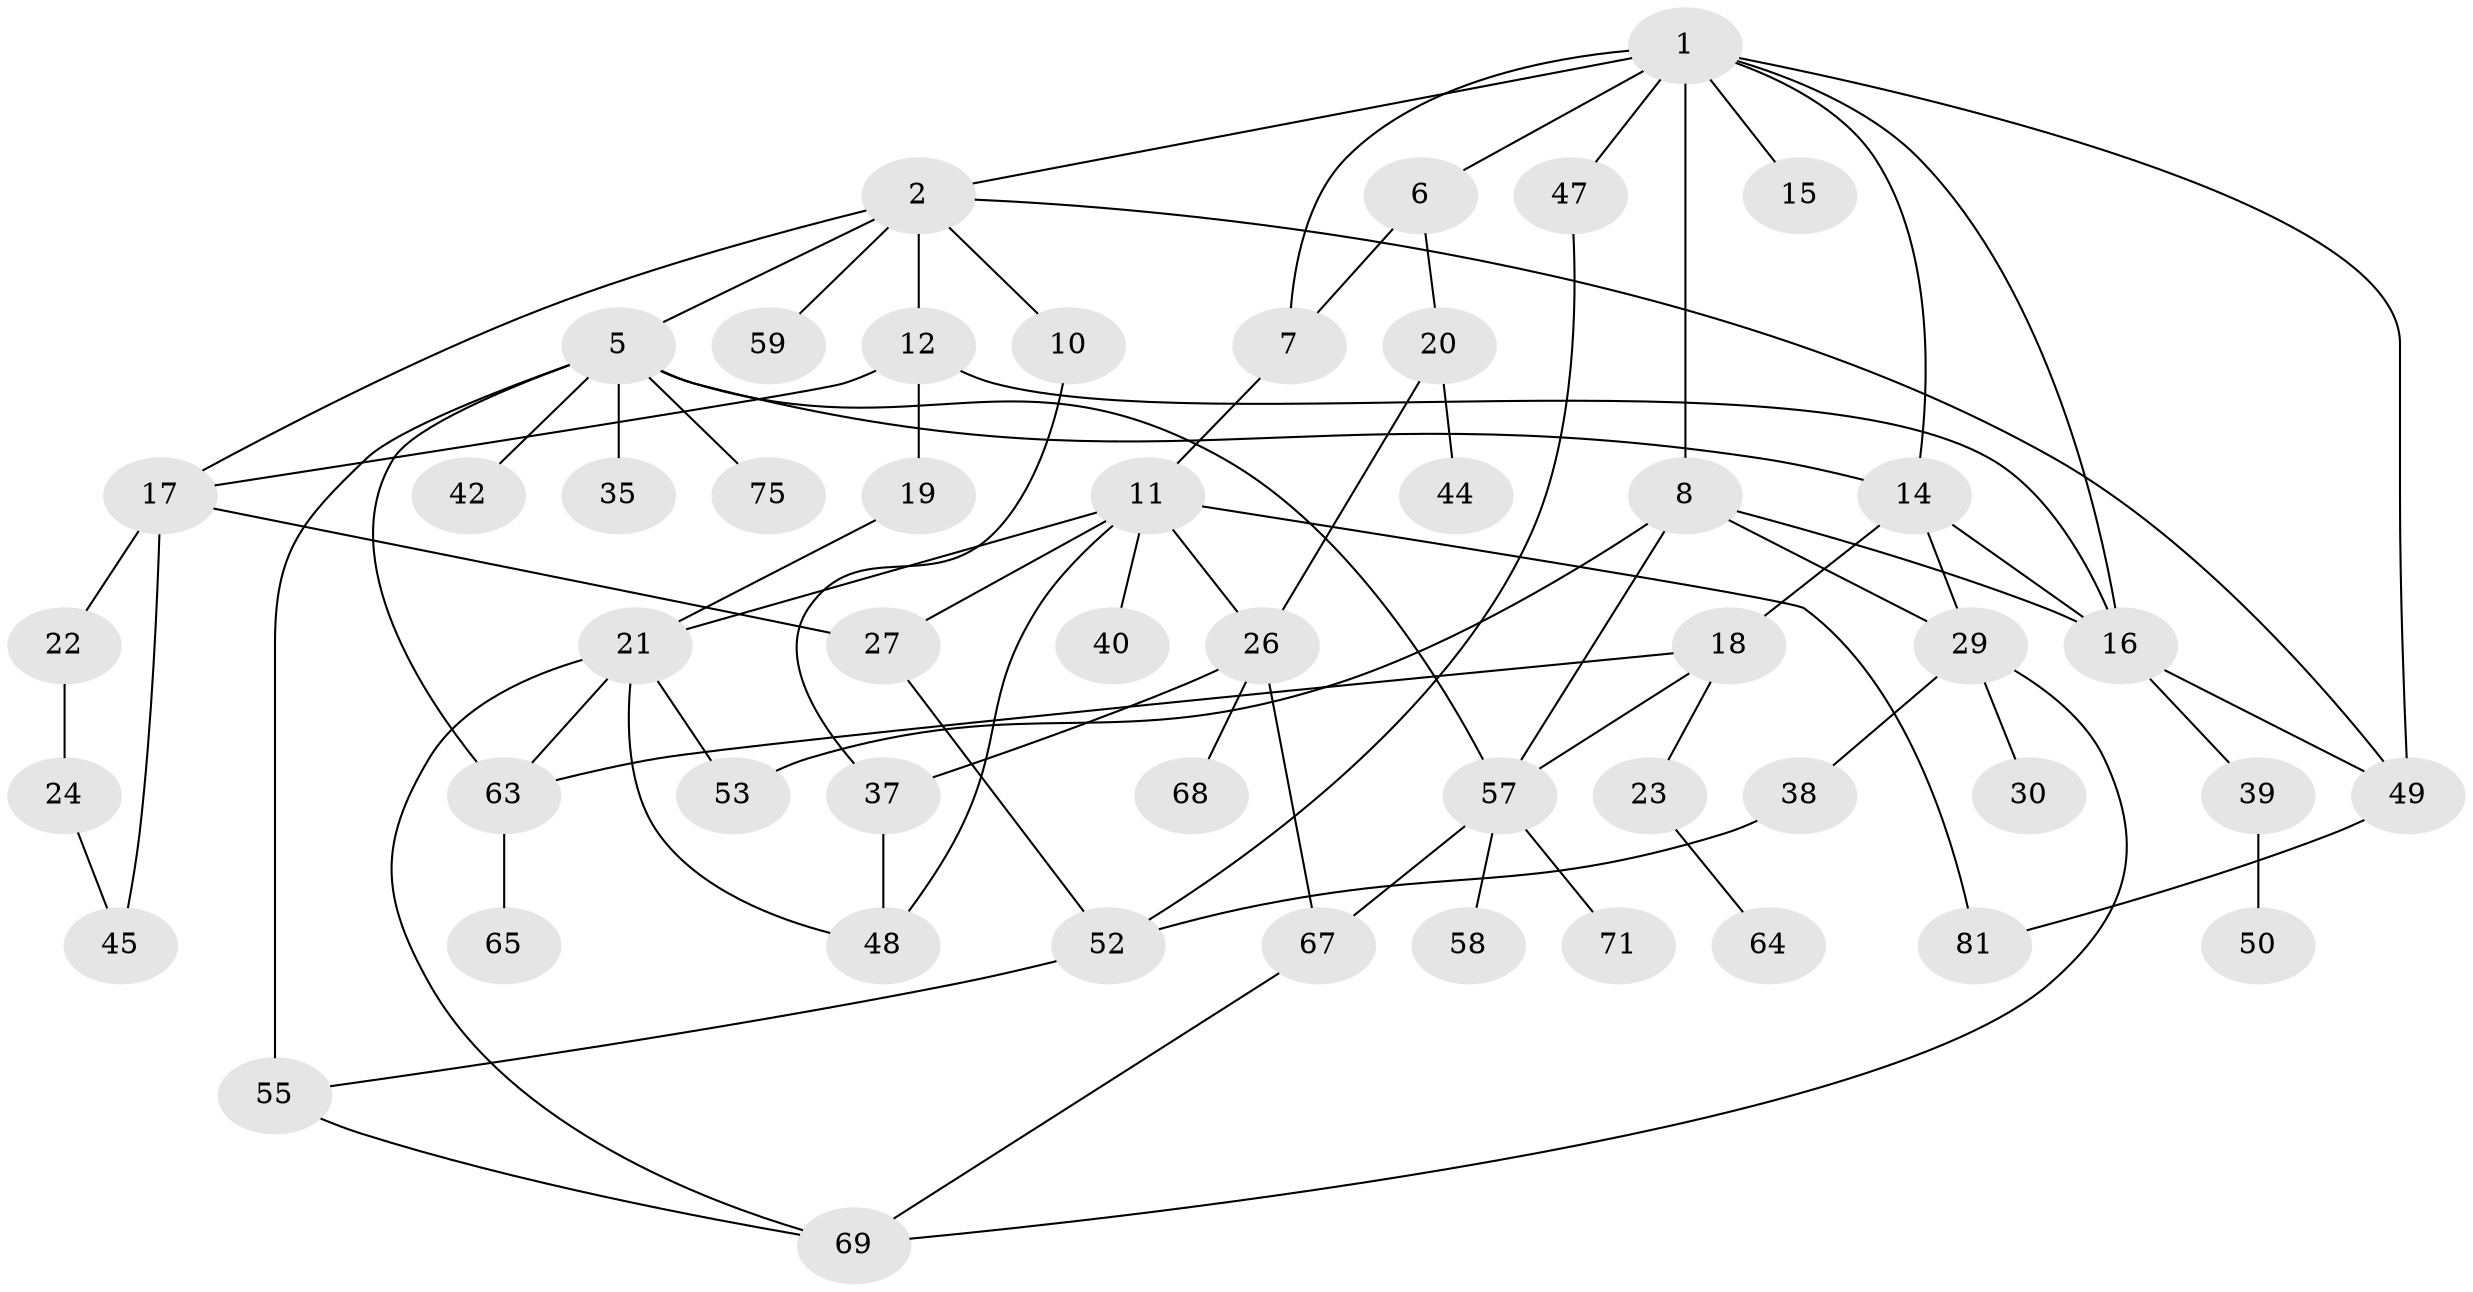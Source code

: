 // Generated by graph-tools (version 1.1) at 2025/23/03/03/25 07:23:33]
// undirected, 51 vertices, 79 edges
graph export_dot {
graph [start="1"]
  node [color=gray90,style=filled];
  1 [super="+4"];
  2 [super="+3"];
  5 [super="+13"];
  6;
  7 [super="+9"];
  8 [super="+34"];
  10 [super="+74"];
  11 [super="+62"];
  12 [super="+46"];
  14 [super="+31"];
  15;
  16 [super="+61"];
  17 [super="+25"];
  18;
  19 [super="+28"];
  20 [super="+32"];
  21 [super="+36"];
  22;
  23 [super="+60"];
  24;
  26 [super="+54"];
  27 [super="+33"];
  29 [super="+43"];
  30;
  35;
  37 [super="+41"];
  38 [super="+51"];
  39 [super="+72"];
  40;
  42;
  44 [super="+70"];
  45 [super="+79"];
  47;
  48 [super="+78"];
  49;
  50;
  52 [super="+82"];
  53 [super="+56"];
  55;
  57 [super="+66"];
  58;
  59;
  63 [super="+73"];
  64;
  65;
  67 [super="+77"];
  68 [super="+80"];
  69 [super="+76"];
  71;
  75;
  81;
  1 -- 2;
  1 -- 47;
  1 -- 16;
  1 -- 49;
  1 -- 6;
  1 -- 7;
  1 -- 8;
  1 -- 15;
  1 -- 14;
  2 -- 12;
  2 -- 17;
  2 -- 49;
  2 -- 5;
  2 -- 10;
  2 -- 59;
  5 -- 14;
  5 -- 42;
  5 -- 55;
  5 -- 35;
  5 -- 75;
  5 -- 63;
  5 -- 57;
  6 -- 7;
  6 -- 20;
  7 -- 11;
  8 -- 29;
  8 -- 53;
  8 -- 16;
  8 -- 57;
  10 -- 37;
  11 -- 26;
  11 -- 40;
  11 -- 48;
  11 -- 81;
  11 -- 21;
  11 -- 27;
  12 -- 19;
  12 -- 16;
  12 -- 17;
  14 -- 16;
  14 -- 18;
  14 -- 29;
  16 -- 39;
  16 -- 49;
  17 -- 22;
  17 -- 27;
  17 -- 45;
  18 -- 23;
  18 -- 57;
  18 -- 63;
  19 -- 21;
  20 -- 44;
  20 -- 26;
  21 -- 63;
  21 -- 48;
  21 -- 53;
  21 -- 69;
  22 -- 24;
  23 -- 64;
  24 -- 45;
  26 -- 67;
  26 -- 68;
  26 -- 37;
  27 -- 52;
  29 -- 30;
  29 -- 38;
  29 -- 69;
  37 -- 48;
  38 -- 52;
  39 -- 50;
  47 -- 52;
  49 -- 81;
  52 -- 55;
  55 -- 69;
  57 -- 58;
  57 -- 71;
  57 -- 67;
  63 -- 65;
  67 -- 69;
}
